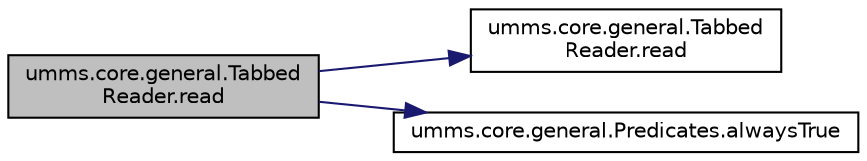 digraph "umms.core.general.TabbedReader.read"
{
  edge [fontname="Helvetica",fontsize="10",labelfontname="Helvetica",labelfontsize="10"];
  node [fontname="Helvetica",fontsize="10",shape=record];
  rankdir="LR";
  Node1 [label="umms.core.general.Tabbed\lReader.read",height=0.2,width=0.4,color="black", fillcolor="grey75", style="filled" fontcolor="black"];
  Node1 -> Node2 [color="midnightblue",fontsize="10",style="solid"];
  Node2 [label="umms.core.general.Tabbed\lReader.read",height=0.2,width=0.4,color="black", fillcolor="white", style="filled",URL="$classumms_1_1core_1_1general_1_1_tabbed_reader.html#ac1acfdb8f7a47bb5c54a21fe166ad86a"];
  Node1 -> Node3 [color="midnightblue",fontsize="10",style="solid"];
  Node3 [label="umms.core.general.Predicates.alwaysTrue",height=0.2,width=0.4,color="black", fillcolor="white", style="filled",URL="$classumms_1_1core_1_1general_1_1_predicates.html#a091ca0c838768ce940f853b02c21caa6"];
}
